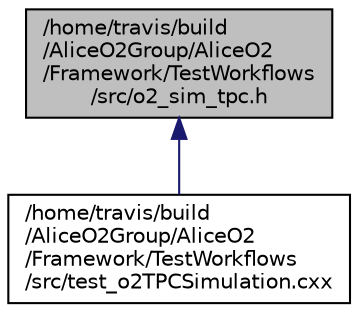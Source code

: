 digraph "/home/travis/build/AliceO2Group/AliceO2/Framework/TestWorkflows/src/o2_sim_tpc.h"
{
 // INTERACTIVE_SVG=YES
  bgcolor="transparent";
  edge [fontname="Helvetica",fontsize="10",labelfontname="Helvetica",labelfontsize="10"];
  node [fontname="Helvetica",fontsize="10",shape=record];
  Node130 [label="/home/travis/build\l/AliceO2Group/AliceO2\l/Framework/TestWorkflows\l/src/o2_sim_tpc.h",height=0.2,width=0.4,color="black", fillcolor="grey75", style="filled", fontcolor="black"];
  Node130 -> Node131 [dir="back",color="midnightblue",fontsize="10",style="solid",fontname="Helvetica"];
  Node131 [label="/home/travis/build\l/AliceO2Group/AliceO2\l/Framework/TestWorkflows\l/src/test_o2TPCSimulation.cxx",height=0.2,width=0.4,color="black",URL="$d1/d09/test__o2TPCSimulation_8cxx.html"];
}
